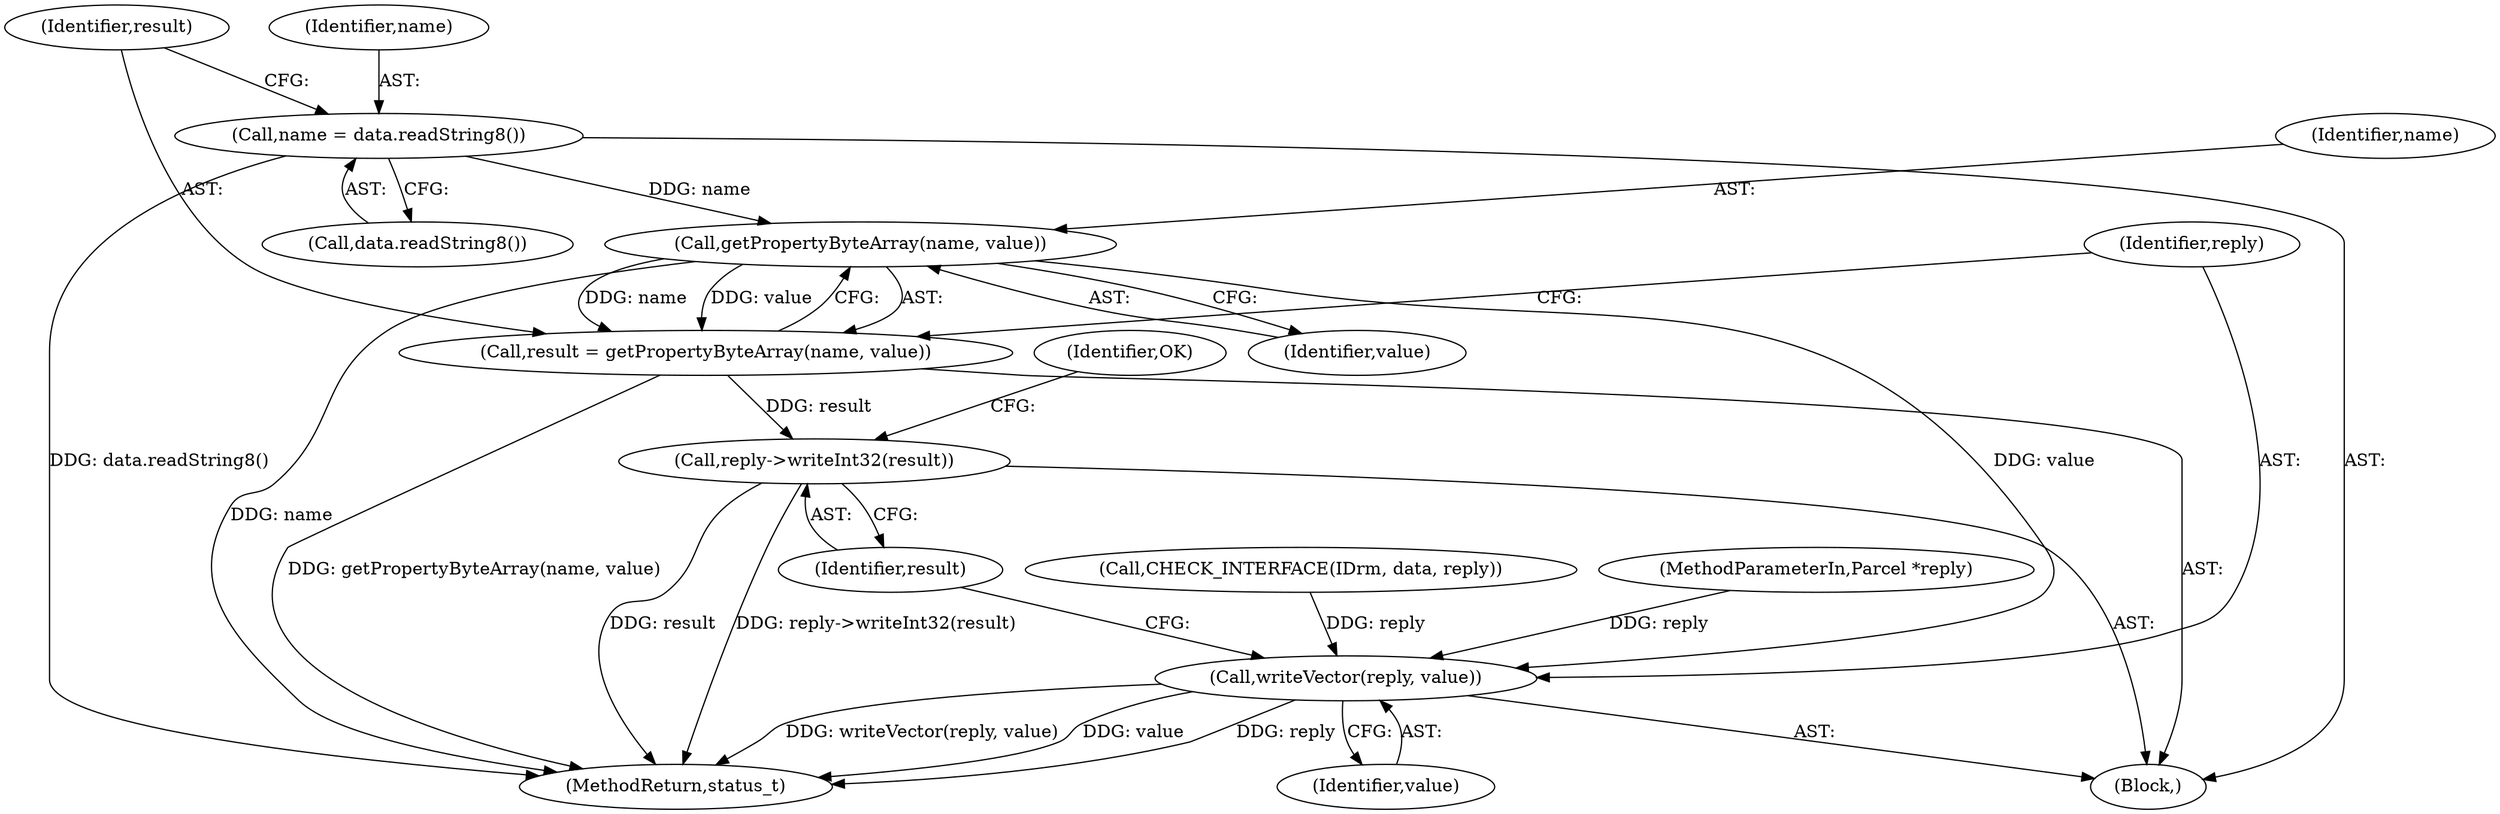 digraph "0_Android_5a856f2092f7086aa0fea9ae06b9255befcdcd34@API" {
"1000588" [label="(Call,name = data.readString8())"];
"1000595" [label="(Call,getPropertyByteArray(name, value))"];
"1000593" [label="(Call,result = getPropertyByteArray(name, value))"];
"1000601" [label="(Call,reply->writeInt32(result))"];
"1000598" [label="(Call,writeVector(reply, value))"];
"1000593" [label="(Call,result = getPropertyByteArray(name, value))"];
"1000602" [label="(Identifier,result)"];
"1000901" [label="(MethodReturn,status_t)"];
"1000597" [label="(Identifier,value)"];
"1000595" [label="(Call,getPropertyByteArray(name, value))"];
"1000590" [label="(Call,data.readString8())"];
"1000599" [label="(Identifier,reply)"];
"1000604" [label="(Identifier,OK)"];
"1000594" [label="(Identifier,result)"];
"1000583" [label="(Call,CHECK_INTERFACE(IDrm, data, reply))"];
"1000582" [label="(Block,)"];
"1000589" [label="(Identifier,name)"];
"1000103" [label="(MethodParameterIn,Parcel *reply)"];
"1000601" [label="(Call,reply->writeInt32(result))"];
"1000600" [label="(Identifier,value)"];
"1000598" [label="(Call,writeVector(reply, value))"];
"1000596" [label="(Identifier,name)"];
"1000588" [label="(Call,name = data.readString8())"];
"1000588" -> "1000582"  [label="AST: "];
"1000588" -> "1000590"  [label="CFG: "];
"1000589" -> "1000588"  [label="AST: "];
"1000590" -> "1000588"  [label="AST: "];
"1000594" -> "1000588"  [label="CFG: "];
"1000588" -> "1000901"  [label="DDG: data.readString8()"];
"1000588" -> "1000595"  [label="DDG: name"];
"1000595" -> "1000593"  [label="AST: "];
"1000595" -> "1000597"  [label="CFG: "];
"1000596" -> "1000595"  [label="AST: "];
"1000597" -> "1000595"  [label="AST: "];
"1000593" -> "1000595"  [label="CFG: "];
"1000595" -> "1000901"  [label="DDG: name"];
"1000595" -> "1000593"  [label="DDG: name"];
"1000595" -> "1000593"  [label="DDG: value"];
"1000595" -> "1000598"  [label="DDG: value"];
"1000593" -> "1000582"  [label="AST: "];
"1000594" -> "1000593"  [label="AST: "];
"1000599" -> "1000593"  [label="CFG: "];
"1000593" -> "1000901"  [label="DDG: getPropertyByteArray(name, value)"];
"1000593" -> "1000601"  [label="DDG: result"];
"1000601" -> "1000582"  [label="AST: "];
"1000601" -> "1000602"  [label="CFG: "];
"1000602" -> "1000601"  [label="AST: "];
"1000604" -> "1000601"  [label="CFG: "];
"1000601" -> "1000901"  [label="DDG: result"];
"1000601" -> "1000901"  [label="DDG: reply->writeInt32(result)"];
"1000598" -> "1000582"  [label="AST: "];
"1000598" -> "1000600"  [label="CFG: "];
"1000599" -> "1000598"  [label="AST: "];
"1000600" -> "1000598"  [label="AST: "];
"1000602" -> "1000598"  [label="CFG: "];
"1000598" -> "1000901"  [label="DDG: reply"];
"1000598" -> "1000901"  [label="DDG: writeVector(reply, value)"];
"1000598" -> "1000901"  [label="DDG: value"];
"1000583" -> "1000598"  [label="DDG: reply"];
"1000103" -> "1000598"  [label="DDG: reply"];
}
